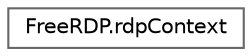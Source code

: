 digraph "Graphical Class Hierarchy"
{
 // LATEX_PDF_SIZE
  bgcolor="transparent";
  edge [fontname=Helvetica,fontsize=10,labelfontname=Helvetica,labelfontsize=10];
  node [fontname=Helvetica,fontsize=10,shape=box,height=0.2,width=0.4];
  rankdir="LR";
  Node0 [id="Node000000",label="FreeRDP.rdpContext",height=0.2,width=0.4,color="grey40", fillcolor="white", style="filled",URL="$struct_free_r_d_p_1_1rdp_context.html",tooltip=" "];
}
